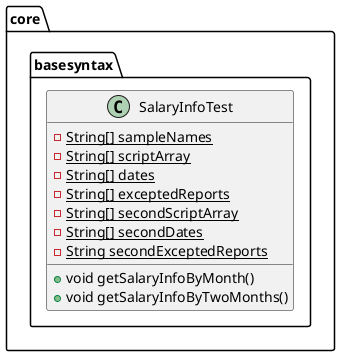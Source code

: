 @startuml
class core.basesyntax.SalaryInfoTest {
- {static} String[] sampleNames
- {static} String[] scriptArray
- {static} String[] dates
- {static} String[] exceptedReports
- {static} String[] secondScriptArray
- {static} String[] secondDates
- {static} String secondExceptedReports
+ void getSalaryInfoByMonth()
+ void getSalaryInfoByTwoMonths()
}
@enduml